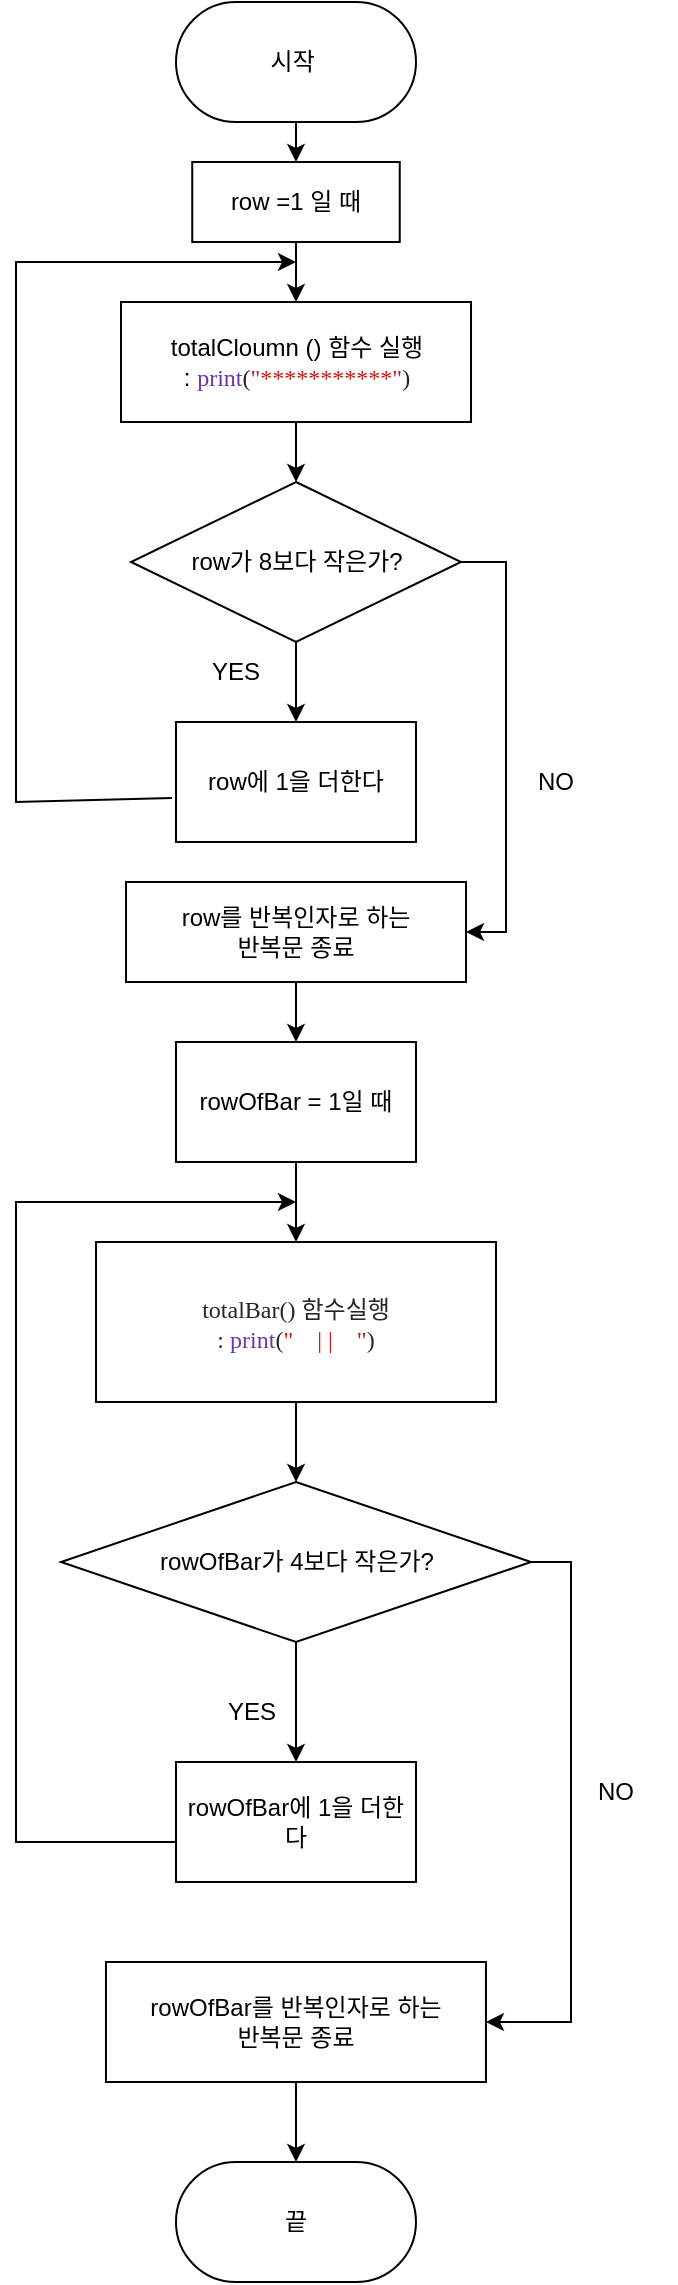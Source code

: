 <mxfile version="20.0.3" type="device"><diagram id="C5RBs43oDa-KdzZeNtuy" name="Page-1"><mxGraphModel dx="946" dy="648" grid="1" gridSize="10" guides="1" tooltips="1" connect="1" arrows="1" fold="1" page="1" pageScale="1" pageWidth="827" pageHeight="1169" math="0" shadow="0"><root><mxCell id="WIyWlLk6GJQsqaUBKTNV-0"/><mxCell id="WIyWlLk6GJQsqaUBKTNV-1" parent="WIyWlLk6GJQsqaUBKTNV-0"/><mxCell id="mZr4-VMisL2OEZDExAja-11" style="edgeStyle=orthogonalEdgeStyle;rounded=0;orthogonalLoop=1;jettySize=auto;html=1;exitX=0.5;exitY=1;exitDx=0;exitDy=0;entryX=0.5;entryY=0;entryDx=0;entryDy=0;" parent="WIyWlLk6GJQsqaUBKTNV-1" source="mZr4-VMisL2OEZDExAja-1" target="mZr4-VMisL2OEZDExAja-5" edge="1"><mxGeometry relative="1" as="geometry"/></mxCell><mxCell id="mZr4-VMisL2OEZDExAja-1" value="시작&amp;nbsp;" style="rounded=1;whiteSpace=wrap;html=1;arcSize=50;" parent="WIyWlLk6GJQsqaUBKTNV-1" vertex="1"><mxGeometry x="320" y="40" width="120" height="60" as="geometry"/></mxCell><mxCell id="mZr4-VMisL2OEZDExAja-2" value="끝" style="rounded=1;whiteSpace=wrap;html=1;arcSize=50;" parent="WIyWlLk6GJQsqaUBKTNV-1" vertex="1"><mxGeometry x="319.99" y="1120" width="120" height="60" as="geometry"/></mxCell><mxCell id="mZr4-VMisL2OEZDExAja-9" style="edgeStyle=orthogonalEdgeStyle;rounded=0;orthogonalLoop=1;jettySize=auto;html=1;exitX=0.5;exitY=1;exitDx=0;exitDy=0;entryX=0.5;entryY=0;entryDx=0;entryDy=0;" parent="WIyWlLk6GJQsqaUBKTNV-1" source="mZr4-VMisL2OEZDExAja-3" target="mZr4-VMisL2OEZDExAja-8" edge="1"><mxGeometry relative="1" as="geometry"/></mxCell><mxCell id="mZr4-VMisL2OEZDExAja-3" value="totalCloumn () 함수 실행 :&amp;nbsp;&lt;span style=&quot;font-family: Menlo; background-color: rgb(255, 255, 255); color: rgb(108, 54, 169);&quot;&gt;print&lt;/span&gt;&lt;span style=&quot;font-family: Menlo; background-color: rgb(255, 255, 255); color: rgba(0, 0, 0, 0.85);&quot;&gt;(&lt;/span&gt;&lt;span style=&quot;color: rgb(196, 26, 22); font-family: Menlo; background-color: rgb(255, 255, 255);&quot;&gt;&quot;***********&quot;&lt;/span&gt;&lt;span style=&quot;font-family: Menlo; background-color: rgb(255, 255, 255); color: rgba(0, 0, 0, 0.85);&quot;&gt;)&lt;/span&gt;" style="rounded=0;whiteSpace=wrap;html=1;" parent="WIyWlLk6GJQsqaUBKTNV-1" vertex="1"><mxGeometry x="292.51" y="190" width="175" height="60" as="geometry"/></mxCell><mxCell id="mZr4-VMisL2OEZDExAja-10" style="edgeStyle=orthogonalEdgeStyle;rounded=0;orthogonalLoop=1;jettySize=auto;html=1;exitX=0.5;exitY=1;exitDx=0;exitDy=0;entryX=0.5;entryY=0;entryDx=0;entryDy=0;" parent="WIyWlLk6GJQsqaUBKTNV-1" source="mZr4-VMisL2OEZDExAja-5" target="mZr4-VMisL2OEZDExAja-3" edge="1"><mxGeometry relative="1" as="geometry"/></mxCell><mxCell id="mZr4-VMisL2OEZDExAja-5" value="row =1 일 때" style="rounded=0;whiteSpace=wrap;html=1;" parent="WIyWlLk6GJQsqaUBKTNV-1" vertex="1"><mxGeometry x="328.12" y="120" width="103.75" height="40" as="geometry"/></mxCell><mxCell id="mZr4-VMisL2OEZDExAja-14" style="edgeStyle=orthogonalEdgeStyle;rounded=0;orthogonalLoop=1;jettySize=auto;html=1;exitX=0.5;exitY=1;exitDx=0;exitDy=0;entryX=0.5;entryY=0;entryDx=0;entryDy=0;" parent="WIyWlLk6GJQsqaUBKTNV-1" source="mZr4-VMisL2OEZDExAja-8" target="mZr4-VMisL2OEZDExAja-13" edge="1"><mxGeometry relative="1" as="geometry"/></mxCell><mxCell id="mZr4-VMisL2OEZDExAja-19" style="edgeStyle=orthogonalEdgeStyle;rounded=0;orthogonalLoop=1;jettySize=auto;html=1;exitX=1;exitY=0.5;exitDx=0;exitDy=0;entryX=1;entryY=0.5;entryDx=0;entryDy=0;" parent="WIyWlLk6GJQsqaUBKTNV-1" source="mZr4-VMisL2OEZDExAja-8" target="mZr4-VMisL2OEZDExAja-18" edge="1"><mxGeometry relative="1" as="geometry"/></mxCell><mxCell id="mZr4-VMisL2OEZDExAja-8" value="row가 8보다 작은가?" style="rhombus;whiteSpace=wrap;html=1;" parent="WIyWlLk6GJQsqaUBKTNV-1" vertex="1"><mxGeometry x="297.51" y="280" width="164.99" height="80" as="geometry"/></mxCell><mxCell id="mZr4-VMisL2OEZDExAja-12" value="" style="endArrow=classic;html=1;rounded=0;exitX=-0.017;exitY=0.633;exitDx=0;exitDy=0;exitPerimeter=0;" parent="WIyWlLk6GJQsqaUBKTNV-1" source="mZr4-VMisL2OEZDExAja-13" edge="1"><mxGeometry width="50" height="50" relative="1" as="geometry"><mxPoint x="240" y="410" as="sourcePoint"/><mxPoint x="380" y="170" as="targetPoint"/><Array as="points"><mxPoint x="240" y="440"/><mxPoint x="240" y="240"/><mxPoint x="240" y="170"/></Array></mxGeometry></mxCell><mxCell id="mZr4-VMisL2OEZDExAja-13" value="row에 1을 더한다" style="rounded=0;whiteSpace=wrap;html=1;" parent="WIyWlLk6GJQsqaUBKTNV-1" vertex="1"><mxGeometry x="319.99" y="400" width="120" height="60" as="geometry"/></mxCell><mxCell id="mZr4-VMisL2OEZDExAja-17" value="YES" style="text;html=1;strokeColor=none;fillColor=none;align=center;verticalAlign=middle;whiteSpace=wrap;rounded=0;" parent="WIyWlLk6GJQsqaUBKTNV-1" vertex="1"><mxGeometry x="320" y="360" width="60" height="30" as="geometry"/></mxCell><mxCell id="mZr4-VMisL2OEZDExAja-26" style="edgeStyle=orthogonalEdgeStyle;rounded=0;orthogonalLoop=1;jettySize=auto;html=1;exitX=0.5;exitY=1;exitDx=0;exitDy=0;entryX=0.5;entryY=0;entryDx=0;entryDy=0;" parent="WIyWlLk6GJQsqaUBKTNV-1" source="mZr4-VMisL2OEZDExAja-18" target="mZr4-VMisL2OEZDExAja-24" edge="1"><mxGeometry relative="1" as="geometry"/></mxCell><mxCell id="mZr4-VMisL2OEZDExAja-18" value="row를 반복인자로 하는&lt;br&gt;반복문 종료" style="rounded=0;whiteSpace=wrap;html=1;" parent="WIyWlLk6GJQsqaUBKTNV-1" vertex="1"><mxGeometry x="295.01" y="480" width="170" height="50" as="geometry"/></mxCell><mxCell id="mZr4-VMisL2OEZDExAja-20" value="NO" style="text;html=1;strokeColor=none;fillColor=none;align=center;verticalAlign=middle;whiteSpace=wrap;rounded=0;" parent="WIyWlLk6GJQsqaUBKTNV-1" vertex="1"><mxGeometry x="480" y="415" width="60" height="30" as="geometry"/></mxCell><mxCell id="mZr4-VMisL2OEZDExAja-39" style="edgeStyle=orthogonalEdgeStyle;rounded=0;orthogonalLoop=1;jettySize=auto;html=1;exitX=0.5;exitY=1;exitDx=0;exitDy=0;entryX=0.5;entryY=0;entryDx=0;entryDy=0;" parent="WIyWlLk6GJQsqaUBKTNV-1" source="mZr4-VMisL2OEZDExAja-24" target="mZr4-VMisL2OEZDExAja-27" edge="1"><mxGeometry relative="1" as="geometry"/></mxCell><mxCell id="mZr4-VMisL2OEZDExAja-24" value="rowOfBar = 1일 때" style="rounded=0;whiteSpace=wrap;html=1;" parent="WIyWlLk6GJQsqaUBKTNV-1" vertex="1"><mxGeometry x="319.99" y="560" width="120" height="60" as="geometry"/></mxCell><mxCell id="mZr4-VMisL2OEZDExAja-40" style="edgeStyle=orthogonalEdgeStyle;rounded=0;orthogonalLoop=1;jettySize=auto;html=1;exitX=0.5;exitY=1;exitDx=0;exitDy=0;entryX=0.5;entryY=0;entryDx=0;entryDy=0;" parent="WIyWlLk6GJQsqaUBKTNV-1" source="mZr4-VMisL2OEZDExAja-27" target="mZr4-VMisL2OEZDExAja-35" edge="1"><mxGeometry relative="1" as="geometry"/></mxCell><mxCell id="mZr4-VMisL2OEZDExAja-27" value="&lt;p style=&quot;margin: 0px; font-stretch: normal; line-height: normal; font-family: Menlo; color: rgba(0, 0, 0, 0.85); background-color: rgb(255, 255, 255);&quot;&gt;totalBar() 함수실행&lt;/p&gt;&lt;p style=&quot;margin: 0px; font-stretch: normal; line-height: normal; font-family: Menlo; color: rgba(0, 0, 0, 0.85); background-color: rgb(255, 255, 255);&quot;&gt;:&amp;nbsp;&lt;span style=&quot;color: rgb(108, 54, 169);&quot;&gt;print&lt;/span&gt;(&lt;span style=&quot;color: rgb(196, 26, 22);&quot;&gt;&quot;&lt;/span&gt;&lt;span style=&quot;color: rgb(196, 26, 22);&quot;&gt;&amp;nbsp; &amp;nbsp; &lt;/span&gt;&lt;span style=&quot;color: rgb(196, 26, 22);&quot;&gt;| |&lt;/span&gt;&lt;span style=&quot;color: rgb(196, 26, 22);&quot;&gt;&amp;nbsp; &amp;nbsp; &lt;/span&gt;&lt;span style=&quot;color: rgb(196, 26, 22);&quot;&gt;&quot;&lt;/span&gt;)&lt;/p&gt;" style="rounded=0;whiteSpace=wrap;html=1;" parent="WIyWlLk6GJQsqaUBKTNV-1" vertex="1"><mxGeometry x="280.01" y="660" width="200" height="80" as="geometry"/></mxCell><mxCell id="mZr4-VMisL2OEZDExAja-33" style="edgeStyle=orthogonalEdgeStyle;rounded=0;orthogonalLoop=1;jettySize=auto;html=1;exitX=0.5;exitY=1;exitDx=0;exitDy=0;entryX=0.5;entryY=0;entryDx=0;entryDy=0;" parent="WIyWlLk6GJQsqaUBKTNV-1" source="mZr4-VMisL2OEZDExAja-35" target="mZr4-VMisL2OEZDExAja-37" edge="1"><mxGeometry relative="1" as="geometry"/></mxCell><mxCell id="mZr4-VMisL2OEZDExAja-44" style="edgeStyle=orthogonalEdgeStyle;rounded=0;orthogonalLoop=1;jettySize=auto;html=1;exitX=1;exitY=0.5;exitDx=0;exitDy=0;entryX=1;entryY=0.5;entryDx=0;entryDy=0;" parent="WIyWlLk6GJQsqaUBKTNV-1" source="mZr4-VMisL2OEZDExAja-35" target="mZr4-VMisL2OEZDExAja-43" edge="1"><mxGeometry relative="1" as="geometry"/></mxCell><mxCell id="mZr4-VMisL2OEZDExAja-35" value="rowOfBar가 4보다 작은가?" style="rhombus;whiteSpace=wrap;html=1;" parent="WIyWlLk6GJQsqaUBKTNV-1" vertex="1"><mxGeometry x="262.52" y="780" width="234.99" height="80" as="geometry"/></mxCell><mxCell id="mZr4-VMisL2OEZDExAja-41" style="edgeStyle=orthogonalEdgeStyle;rounded=0;orthogonalLoop=1;jettySize=auto;html=1;exitX=0;exitY=0.5;exitDx=0;exitDy=0;" parent="WIyWlLk6GJQsqaUBKTNV-1" source="mZr4-VMisL2OEZDExAja-37" edge="1"><mxGeometry relative="1" as="geometry"><mxPoint x="379.995" y="640" as="targetPoint"/><mxPoint x="199.99" y="920" as="sourcePoint"/><Array as="points"><mxPoint x="320" y="960"/><mxPoint x="240" y="960"/><mxPoint x="240" y="640"/></Array></mxGeometry></mxCell><mxCell id="mZr4-VMisL2OEZDExAja-37" value="rowOfBar에 1을 더한다" style="rounded=0;whiteSpace=wrap;html=1;" parent="WIyWlLk6GJQsqaUBKTNV-1" vertex="1"><mxGeometry x="320" y="920" width="120.01" height="60" as="geometry"/></mxCell><mxCell id="mZr4-VMisL2OEZDExAja-38" value="YES" style="text;html=1;strokeColor=none;fillColor=none;align=center;verticalAlign=middle;whiteSpace=wrap;rounded=0;" parent="WIyWlLk6GJQsqaUBKTNV-1" vertex="1"><mxGeometry x="328.12" y="880" width="60" height="30" as="geometry"/></mxCell><mxCell id="mZr4-VMisL2OEZDExAja-46" style="edgeStyle=orthogonalEdgeStyle;rounded=0;orthogonalLoop=1;jettySize=auto;html=1;exitX=0.5;exitY=1;exitDx=0;exitDy=0;" parent="WIyWlLk6GJQsqaUBKTNV-1" source="mZr4-VMisL2OEZDExAja-43" edge="1"><mxGeometry relative="1" as="geometry"><mxPoint x="380" y="1120" as="targetPoint"/></mxGeometry></mxCell><mxCell id="mZr4-VMisL2OEZDExAja-43" value="rowOfBar를 반복인자로 하는&lt;br&gt;반복문 종료" style="rounded=0;whiteSpace=wrap;html=1;" parent="WIyWlLk6GJQsqaUBKTNV-1" vertex="1"><mxGeometry x="284.99" y="1020" width="189.99" height="60" as="geometry"/></mxCell><mxCell id="mZr4-VMisL2OEZDExAja-45" value="NO" style="text;html=1;strokeColor=none;fillColor=none;align=center;verticalAlign=middle;whiteSpace=wrap;rounded=0;" parent="WIyWlLk6GJQsqaUBKTNV-1" vertex="1"><mxGeometry x="510" y="920" width="60" height="30" as="geometry"/></mxCell></root></mxGraphModel></diagram></mxfile>